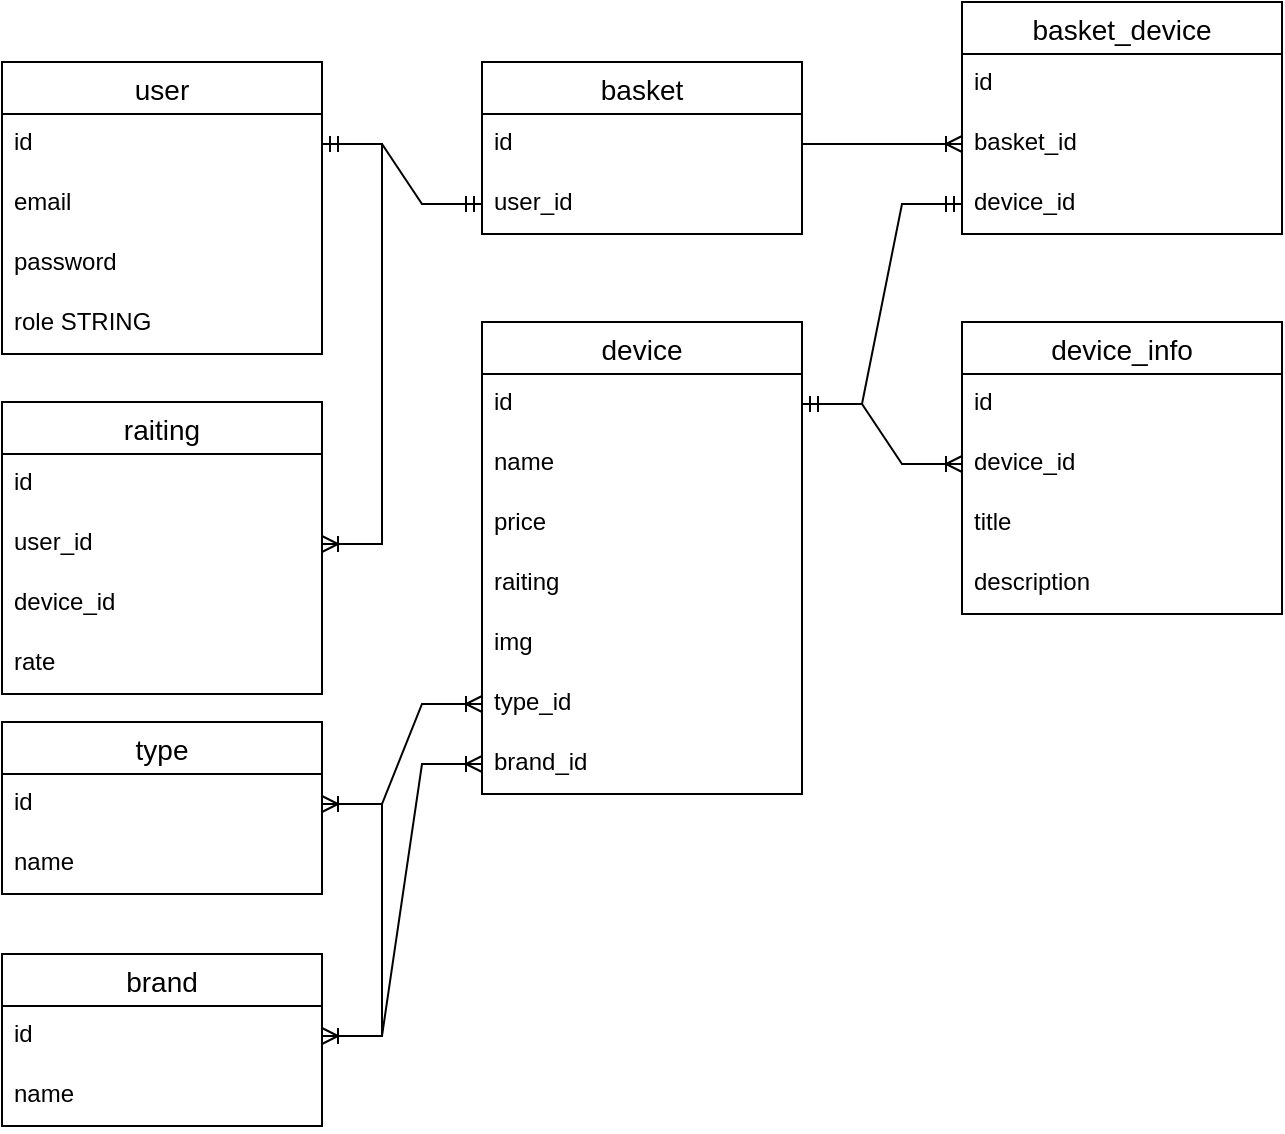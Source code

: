 <mxfile version="20.3.7" type="device"><diagram id="8E0IFuc73mchP1gfoM3x" name="Страница 1"><mxGraphModel dx="958" dy="503" grid="1" gridSize="10" guides="1" tooltips="1" connect="1" arrows="1" fold="1" page="1" pageScale="1" pageWidth="827" pageHeight="1169" math="0" shadow="0"><root><mxCell id="0"/><mxCell id="1" parent="0"/><mxCell id="YWyee-NhJgO6vnkvEXvl-5" value="user" style="swimlane;fontStyle=0;childLayout=stackLayout;horizontal=1;startSize=26;horizontalStack=0;resizeParent=1;resizeParentMax=0;resizeLast=0;collapsible=1;marginBottom=0;align=center;fontSize=14;" vertex="1" parent="1"><mxGeometry x="400" y="150" width="160" height="146" as="geometry"/></mxCell><mxCell id="YWyee-NhJgO6vnkvEXvl-6" value="id" style="text;strokeColor=none;fillColor=none;spacingLeft=4;spacingRight=4;overflow=hidden;rotatable=0;points=[[0,0.5],[1,0.5]];portConstraint=eastwest;fontSize=12;" vertex="1" parent="YWyee-NhJgO6vnkvEXvl-5"><mxGeometry y="26" width="160" height="30" as="geometry"/></mxCell><mxCell id="YWyee-NhJgO6vnkvEXvl-7" value="email" style="text;strokeColor=none;fillColor=none;spacingLeft=4;spacingRight=4;overflow=hidden;rotatable=0;points=[[0,0.5],[1,0.5]];portConstraint=eastwest;fontSize=12;" vertex="1" parent="YWyee-NhJgO6vnkvEXvl-5"><mxGeometry y="56" width="160" height="30" as="geometry"/></mxCell><mxCell id="YWyee-NhJgO6vnkvEXvl-8" value="password" style="text;strokeColor=none;fillColor=none;spacingLeft=4;spacingRight=4;overflow=hidden;rotatable=0;points=[[0,0.5],[1,0.5]];portConstraint=eastwest;fontSize=12;" vertex="1" parent="YWyee-NhJgO6vnkvEXvl-5"><mxGeometry y="86" width="160" height="30" as="geometry"/></mxCell><mxCell id="YWyee-NhJgO6vnkvEXvl-9" value="role STRING" style="text;strokeColor=none;fillColor=none;spacingLeft=4;spacingRight=4;overflow=hidden;rotatable=0;points=[[0,0.5],[1,0.5]];portConstraint=eastwest;fontSize=12;" vertex="1" parent="YWyee-NhJgO6vnkvEXvl-5"><mxGeometry y="116" width="160" height="30" as="geometry"/></mxCell><mxCell id="YWyee-NhJgO6vnkvEXvl-10" value="device" style="swimlane;fontStyle=0;childLayout=stackLayout;horizontal=1;startSize=26;horizontalStack=0;resizeParent=1;resizeParentMax=0;resizeLast=0;collapsible=1;marginBottom=0;align=center;fontSize=14;" vertex="1" parent="1"><mxGeometry x="640" y="280" width="160" height="236" as="geometry"/></mxCell><mxCell id="YWyee-NhJgO6vnkvEXvl-11" value="id" style="text;strokeColor=none;fillColor=none;spacingLeft=4;spacingRight=4;overflow=hidden;rotatable=0;points=[[0,0.5],[1,0.5]];portConstraint=eastwest;fontSize=12;" vertex="1" parent="YWyee-NhJgO6vnkvEXvl-10"><mxGeometry y="26" width="160" height="30" as="geometry"/></mxCell><mxCell id="YWyee-NhJgO6vnkvEXvl-12" value="name" style="text;strokeColor=none;fillColor=none;spacingLeft=4;spacingRight=4;overflow=hidden;rotatable=0;points=[[0,0.5],[1,0.5]];portConstraint=eastwest;fontSize=12;" vertex="1" parent="YWyee-NhJgO6vnkvEXvl-10"><mxGeometry y="56" width="160" height="30" as="geometry"/></mxCell><mxCell id="YWyee-NhJgO6vnkvEXvl-13" value="price" style="text;strokeColor=none;fillColor=none;spacingLeft=4;spacingRight=4;overflow=hidden;rotatable=0;points=[[0,0.5],[1,0.5]];portConstraint=eastwest;fontSize=12;" vertex="1" parent="YWyee-NhJgO6vnkvEXvl-10"><mxGeometry y="86" width="160" height="30" as="geometry"/></mxCell><mxCell id="YWyee-NhJgO6vnkvEXvl-14" value="raiting" style="text;strokeColor=none;fillColor=none;spacingLeft=4;spacingRight=4;overflow=hidden;rotatable=0;points=[[0,0.5],[1,0.5]];portConstraint=eastwest;fontSize=12;" vertex="1" parent="YWyee-NhJgO6vnkvEXvl-10"><mxGeometry y="116" width="160" height="30" as="geometry"/></mxCell><mxCell id="YWyee-NhJgO6vnkvEXvl-15" value="img" style="text;strokeColor=none;fillColor=none;spacingLeft=4;spacingRight=4;overflow=hidden;rotatable=0;points=[[0,0.5],[1,0.5]];portConstraint=eastwest;fontSize=12;" vertex="1" parent="YWyee-NhJgO6vnkvEXvl-10"><mxGeometry y="146" width="160" height="30" as="geometry"/></mxCell><mxCell id="YWyee-NhJgO6vnkvEXvl-16" value="type_id" style="text;strokeColor=none;fillColor=none;spacingLeft=4;spacingRight=4;overflow=hidden;rotatable=0;points=[[0,0.5],[1,0.5]];portConstraint=eastwest;fontSize=12;" vertex="1" parent="YWyee-NhJgO6vnkvEXvl-10"><mxGeometry y="176" width="160" height="30" as="geometry"/></mxCell><mxCell id="YWyee-NhJgO6vnkvEXvl-24" value="brand_id" style="text;strokeColor=none;fillColor=none;spacingLeft=4;spacingRight=4;overflow=hidden;rotatable=0;points=[[0,0.5],[1,0.5]];portConstraint=eastwest;fontSize=12;" vertex="1" parent="YWyee-NhJgO6vnkvEXvl-10"><mxGeometry y="206" width="160" height="30" as="geometry"/></mxCell><mxCell id="YWyee-NhJgO6vnkvEXvl-18" value="basket" style="swimlane;fontStyle=0;childLayout=stackLayout;horizontal=1;startSize=26;horizontalStack=0;resizeParent=1;resizeParentMax=0;resizeLast=0;collapsible=1;marginBottom=0;align=center;fontSize=14;" vertex="1" parent="1"><mxGeometry x="640" y="150" width="160" height="86" as="geometry"/></mxCell><mxCell id="YWyee-NhJgO6vnkvEXvl-19" value="id" style="text;strokeColor=none;fillColor=none;spacingLeft=4;spacingRight=4;overflow=hidden;rotatable=0;points=[[0,0.5],[1,0.5]];portConstraint=eastwest;fontSize=12;" vertex="1" parent="YWyee-NhJgO6vnkvEXvl-18"><mxGeometry y="26" width="160" height="30" as="geometry"/></mxCell><mxCell id="YWyee-NhJgO6vnkvEXvl-20" value="user_id" style="text;strokeColor=none;fillColor=none;spacingLeft=4;spacingRight=4;overflow=hidden;rotatable=0;points=[[0,0.5],[1,0.5]];portConstraint=eastwest;fontSize=12;" vertex="1" parent="YWyee-NhJgO6vnkvEXvl-18"><mxGeometry y="56" width="160" height="30" as="geometry"/></mxCell><mxCell id="YWyee-NhJgO6vnkvEXvl-23" value="" style="edgeStyle=entityRelationEdgeStyle;fontSize=12;html=1;endArrow=ERmandOne;startArrow=ERmandOne;rounded=0;entryX=0;entryY=0.5;entryDx=0;entryDy=0;exitX=1;exitY=0.5;exitDx=0;exitDy=0;" edge="1" parent="1" source="YWyee-NhJgO6vnkvEXvl-6" target="YWyee-NhJgO6vnkvEXvl-20"><mxGeometry width="100" height="100" relative="1" as="geometry"><mxPoint x="760" y="160" as="sourcePoint"/><mxPoint x="800" y="190" as="targetPoint"/></mxGeometry></mxCell><mxCell id="YWyee-NhJgO6vnkvEXvl-25" value="type" style="swimlane;fontStyle=0;childLayout=stackLayout;horizontal=1;startSize=26;horizontalStack=0;resizeParent=1;resizeParentMax=0;resizeLast=0;collapsible=1;marginBottom=0;align=center;fontSize=14;" vertex="1" parent="1"><mxGeometry x="400" y="480" width="160" height="86" as="geometry"/></mxCell><mxCell id="YWyee-NhJgO6vnkvEXvl-26" value="id" style="text;strokeColor=none;fillColor=none;spacingLeft=4;spacingRight=4;overflow=hidden;rotatable=0;points=[[0,0.5],[1,0.5]];portConstraint=eastwest;fontSize=12;" vertex="1" parent="YWyee-NhJgO6vnkvEXvl-25"><mxGeometry y="26" width="160" height="30" as="geometry"/></mxCell><mxCell id="YWyee-NhJgO6vnkvEXvl-27" value="name" style="text;strokeColor=none;fillColor=none;spacingLeft=4;spacingRight=4;overflow=hidden;rotatable=0;points=[[0,0.5],[1,0.5]];portConstraint=eastwest;fontSize=12;" vertex="1" parent="YWyee-NhJgO6vnkvEXvl-25"><mxGeometry y="56" width="160" height="30" as="geometry"/></mxCell><mxCell id="YWyee-NhJgO6vnkvEXvl-28" value="" style="edgeStyle=entityRelationEdgeStyle;fontSize=12;html=1;endArrow=ERoneToMany;rounded=0;entryX=0;entryY=0.5;entryDx=0;entryDy=0;" edge="1" parent="1" source="YWyee-NhJgO6vnkvEXvl-26" target="YWyee-NhJgO6vnkvEXvl-16"><mxGeometry width="100" height="100" relative="1" as="geometry"><mxPoint x="510" y="675" as="sourcePoint"/><mxPoint x="640" y="656" as="targetPoint"/></mxGeometry></mxCell><mxCell id="YWyee-NhJgO6vnkvEXvl-29" value="brand" style="swimlane;fontStyle=0;childLayout=stackLayout;horizontal=1;startSize=26;horizontalStack=0;resizeParent=1;resizeParentMax=0;resizeLast=0;collapsible=1;marginBottom=0;align=center;fontSize=14;" vertex="1" parent="1"><mxGeometry x="400" y="596" width="160" height="86" as="geometry"/></mxCell><mxCell id="YWyee-NhJgO6vnkvEXvl-30" value="id" style="text;strokeColor=none;fillColor=none;spacingLeft=4;spacingRight=4;overflow=hidden;rotatable=0;points=[[0,0.5],[1,0.5]];portConstraint=eastwest;fontSize=12;" vertex="1" parent="YWyee-NhJgO6vnkvEXvl-29"><mxGeometry y="26" width="160" height="30" as="geometry"/></mxCell><mxCell id="YWyee-NhJgO6vnkvEXvl-31" value="name" style="text;strokeColor=none;fillColor=none;spacingLeft=4;spacingRight=4;overflow=hidden;rotatable=0;points=[[0,0.5],[1,0.5]];portConstraint=eastwest;fontSize=12;" vertex="1" parent="YWyee-NhJgO6vnkvEXvl-29"><mxGeometry y="56" width="160" height="30" as="geometry"/></mxCell><mxCell id="YWyee-NhJgO6vnkvEXvl-32" value="" style="edgeStyle=entityRelationEdgeStyle;fontSize=12;html=1;endArrow=ERoneToMany;exitX=1;exitY=0.5;exitDx=0;exitDy=0;rounded=0;strokeColor=default;" edge="1" parent="1" source="YWyee-NhJgO6vnkvEXvl-30" target="YWyee-NhJgO6vnkvEXvl-24"><mxGeometry width="100" height="100" relative="1" as="geometry"><mxPoint x="610" y="656" as="sourcePoint"/><mxPoint x="640" y="686" as="targetPoint"/></mxGeometry></mxCell><mxCell id="YWyee-NhJgO6vnkvEXvl-33" value="" style="edgeStyle=entityRelationEdgeStyle;fontSize=12;html=1;endArrow=ERoneToMany;startArrow=ERoneToMany;rounded=0;strokeColor=default;jumpStyle=arc;entryX=1;entryY=0.5;entryDx=0;entryDy=0;exitX=1;exitY=0.5;exitDx=0;exitDy=0;" edge="1" parent="1" source="YWyee-NhJgO6vnkvEXvl-30" target="YWyee-NhJgO6vnkvEXvl-26"><mxGeometry width="100" height="100" relative="1" as="geometry"><mxPoint x="560" y="630" as="sourcePoint"/><mxPoint x="690" y="606" as="targetPoint"/></mxGeometry></mxCell><mxCell id="YWyee-NhJgO6vnkvEXvl-34" value="device_info" style="swimlane;fontStyle=0;childLayout=stackLayout;horizontal=1;startSize=26;horizontalStack=0;resizeParent=1;resizeParentMax=0;resizeLast=0;collapsible=1;marginBottom=0;align=center;fontSize=14;" vertex="1" parent="1"><mxGeometry x="880" y="280" width="160" height="146" as="geometry"/></mxCell><mxCell id="YWyee-NhJgO6vnkvEXvl-35" value="id" style="text;strokeColor=none;fillColor=none;spacingLeft=4;spacingRight=4;overflow=hidden;rotatable=0;points=[[0,0.5],[1,0.5]];portConstraint=eastwest;fontSize=12;" vertex="1" parent="YWyee-NhJgO6vnkvEXvl-34"><mxGeometry y="26" width="160" height="30" as="geometry"/></mxCell><mxCell id="YWyee-NhJgO6vnkvEXvl-39" value="device_id" style="text;strokeColor=none;fillColor=none;spacingLeft=4;spacingRight=4;overflow=hidden;rotatable=0;points=[[0,0.5],[1,0.5]];portConstraint=eastwest;fontSize=12;" vertex="1" parent="YWyee-NhJgO6vnkvEXvl-34"><mxGeometry y="56" width="160" height="30" as="geometry"/></mxCell><mxCell id="YWyee-NhJgO6vnkvEXvl-40" value="title" style="text;strokeColor=none;fillColor=none;spacingLeft=4;spacingRight=4;overflow=hidden;rotatable=0;points=[[0,0.5],[1,0.5]];portConstraint=eastwest;fontSize=12;" vertex="1" parent="YWyee-NhJgO6vnkvEXvl-34"><mxGeometry y="86" width="160" height="30" as="geometry"/></mxCell><mxCell id="YWyee-NhJgO6vnkvEXvl-41" value="description" style="text;strokeColor=none;fillColor=none;spacingLeft=4;spacingRight=4;overflow=hidden;rotatable=0;points=[[0,0.5],[1,0.5]];portConstraint=eastwest;fontSize=12;" vertex="1" parent="YWyee-NhJgO6vnkvEXvl-34"><mxGeometry y="116" width="160" height="30" as="geometry"/></mxCell><mxCell id="YWyee-NhJgO6vnkvEXvl-42" value="" style="edgeStyle=entityRelationEdgeStyle;fontSize=12;html=1;endArrow=ERoneToMany;rounded=0;strokeColor=default;jumpStyle=arc;exitX=1;exitY=0.5;exitDx=0;exitDy=0;entryX=0;entryY=0.5;entryDx=0;entryDy=0;" edge="1" parent="1" source="YWyee-NhJgO6vnkvEXvl-11" target="YWyee-NhJgO6vnkvEXvl-39"><mxGeometry width="100" height="100" relative="1" as="geometry"><mxPoint x="640" y="530" as="sourcePoint"/><mxPoint x="740" y="430" as="targetPoint"/></mxGeometry></mxCell><mxCell id="YWyee-NhJgO6vnkvEXvl-43" value="basket_device" style="swimlane;fontStyle=0;childLayout=stackLayout;horizontal=1;startSize=26;horizontalStack=0;resizeParent=1;resizeParentMax=0;resizeLast=0;collapsible=1;marginBottom=0;align=center;fontSize=14;" vertex="1" parent="1"><mxGeometry x="880" y="120" width="160" height="116" as="geometry"/></mxCell><mxCell id="YWyee-NhJgO6vnkvEXvl-44" value="id" style="text;strokeColor=none;fillColor=none;spacingLeft=4;spacingRight=4;overflow=hidden;rotatable=0;points=[[0,0.5],[1,0.5]];portConstraint=eastwest;fontSize=12;" vertex="1" parent="YWyee-NhJgO6vnkvEXvl-43"><mxGeometry y="26" width="160" height="30" as="geometry"/></mxCell><mxCell id="YWyee-NhJgO6vnkvEXvl-45" value="basket_id" style="text;strokeColor=none;fillColor=none;spacingLeft=4;spacingRight=4;overflow=hidden;rotatable=0;points=[[0,0.5],[1,0.5]];portConstraint=eastwest;fontSize=12;" vertex="1" parent="YWyee-NhJgO6vnkvEXvl-43"><mxGeometry y="56" width="160" height="30" as="geometry"/></mxCell><mxCell id="YWyee-NhJgO6vnkvEXvl-46" value="device_id" style="text;strokeColor=none;fillColor=none;spacingLeft=4;spacingRight=4;overflow=hidden;rotatable=0;points=[[0,0.5],[1,0.5]];portConstraint=eastwest;fontSize=12;" vertex="1" parent="YWyee-NhJgO6vnkvEXvl-43"><mxGeometry y="86" width="160" height="30" as="geometry"/></mxCell><mxCell id="YWyee-NhJgO6vnkvEXvl-47" value="" style="edgeStyle=entityRelationEdgeStyle;fontSize=12;html=1;endArrow=ERoneToMany;rounded=0;entryX=0;entryY=0.5;entryDx=0;entryDy=0;exitX=1;exitY=0.5;exitDx=0;exitDy=0;" edge="1" parent="1" source="YWyee-NhJgO6vnkvEXvl-19" target="YWyee-NhJgO6vnkvEXvl-45"><mxGeometry width="100" height="100" relative="1" as="geometry"><mxPoint x="820" y="190" as="sourcePoint"/><mxPoint x="880" y="220" as="targetPoint"/></mxGeometry></mxCell><mxCell id="YWyee-NhJgO6vnkvEXvl-49" value="" style="edgeStyle=entityRelationEdgeStyle;fontSize=12;html=1;endArrow=ERmandOne;startArrow=ERmandOne;rounded=0;exitX=1;exitY=0.5;exitDx=0;exitDy=0;entryX=0;entryY=0.5;entryDx=0;entryDy=0;" edge="1" parent="1" source="YWyee-NhJgO6vnkvEXvl-11" target="YWyee-NhJgO6vnkvEXvl-46"><mxGeometry width="100" height="100" relative="1" as="geometry"><mxPoint x="800" y="190" as="sourcePoint"/><mxPoint x="850" y="220" as="targetPoint"/></mxGeometry></mxCell><mxCell id="YWyee-NhJgO6vnkvEXvl-50" value="raiting" style="swimlane;fontStyle=0;childLayout=stackLayout;horizontal=1;startSize=26;horizontalStack=0;resizeParent=1;resizeParentMax=0;resizeLast=0;collapsible=1;marginBottom=0;align=center;fontSize=14;" vertex="1" parent="1"><mxGeometry x="400" y="320" width="160" height="146" as="geometry"/></mxCell><mxCell id="YWyee-NhJgO6vnkvEXvl-51" value="id" style="text;strokeColor=none;fillColor=none;spacingLeft=4;spacingRight=4;overflow=hidden;rotatable=0;points=[[0,0.5],[1,0.5]];portConstraint=eastwest;fontSize=12;" vertex="1" parent="YWyee-NhJgO6vnkvEXvl-50"><mxGeometry y="26" width="160" height="30" as="geometry"/></mxCell><mxCell id="YWyee-NhJgO6vnkvEXvl-52" value="user_id" style="text;strokeColor=none;fillColor=none;spacingLeft=4;spacingRight=4;overflow=hidden;rotatable=0;points=[[0,0.5],[1,0.5]];portConstraint=eastwest;fontSize=12;" vertex="1" parent="YWyee-NhJgO6vnkvEXvl-50"><mxGeometry y="56" width="160" height="30" as="geometry"/></mxCell><mxCell id="YWyee-NhJgO6vnkvEXvl-53" value="device_id" style="text;strokeColor=none;fillColor=none;spacingLeft=4;spacingRight=4;overflow=hidden;rotatable=0;points=[[0,0.5],[1,0.5]];portConstraint=eastwest;fontSize=12;" vertex="1" parent="YWyee-NhJgO6vnkvEXvl-50"><mxGeometry y="86" width="160" height="30" as="geometry"/></mxCell><mxCell id="YWyee-NhJgO6vnkvEXvl-54" value="rate" style="text;strokeColor=none;fillColor=none;spacingLeft=4;spacingRight=4;overflow=hidden;rotatable=0;points=[[0,0.5],[1,0.5]];portConstraint=eastwest;fontSize=12;" vertex="1" parent="YWyee-NhJgO6vnkvEXvl-50"><mxGeometry y="116" width="160" height="30" as="geometry"/></mxCell><mxCell id="YWyee-NhJgO6vnkvEXvl-55" value="" style="edgeStyle=entityRelationEdgeStyle;fontSize=12;html=1;endArrow=ERoneToMany;rounded=0;strokeColor=default;jumpStyle=arc;entryX=1;entryY=0.5;entryDx=0;entryDy=0;exitX=1;exitY=0.5;exitDx=0;exitDy=0;" edge="1" parent="1" source="YWyee-NhJgO6vnkvEXvl-6" target="YWyee-NhJgO6vnkvEXvl-52"><mxGeometry width="100" height="100" relative="1" as="geometry"><mxPoint x="360" y="500" as="sourcePoint"/><mxPoint x="460" y="400" as="targetPoint"/></mxGeometry></mxCell></root></mxGraphModel></diagram></mxfile>